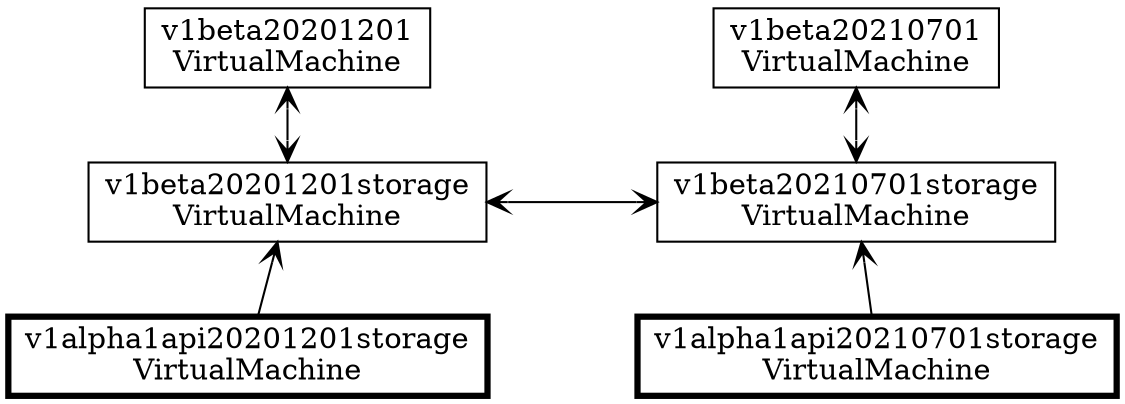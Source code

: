 graph {
    nodesep="1"

    subgraph apiVersions {
        rank=same;

        node [shape=rect]
        v1beta20201201 [label="v1beta20201201\nVirtualMachine"]

        node [shape=rect]
        v1beta20210701 [label="v1beta20210701\nVirtualMachine"]
    }

    subgraph storageVersions {
        rank=same;

        node [shape=rect]
        v1beta20201201storage [label="v1beta20201201storage\nVirtualMachine"]

        node [shape=rect]
        v1beta20210701storage [label="v1beta20210701storage\nVirtualMachine"]
    }

    subgraph compatVersions {
        rank=same;

        node [shape=rect, penwidth=3]
        v1alpha1api20201201storage [label="v1alpha1api20201201storage\nVirtualMachine"]

        node [shape=rect, penwidth=3]
        v1alpha1api20210701storage [label="v1alpha1api20210701storage\nVirtualMachine"]
    }

    edge [arrowhead=vee, arrowtail=vee, dir=both]
    v1beta20201201 -- v1beta20201201storage

    edge [arrowhead=vee, arrowtail=vee, dir=both]
    v1beta20210701 -- v1beta20210701storage

    edge [arrowhead=vee, arrowtail=vee, dir=both]
    v1beta20201201storage -- v1beta20210701storage

    edge [arrowhead=none, arrowtail=vee, dir=both]
    v1beta20201201storage -- v1alpha1api20201201storage

    edge [arrowhead=none, arrowtail=vee, dir=both]
    v1beta20210701storage -- v1alpha1api20210701storage
}
